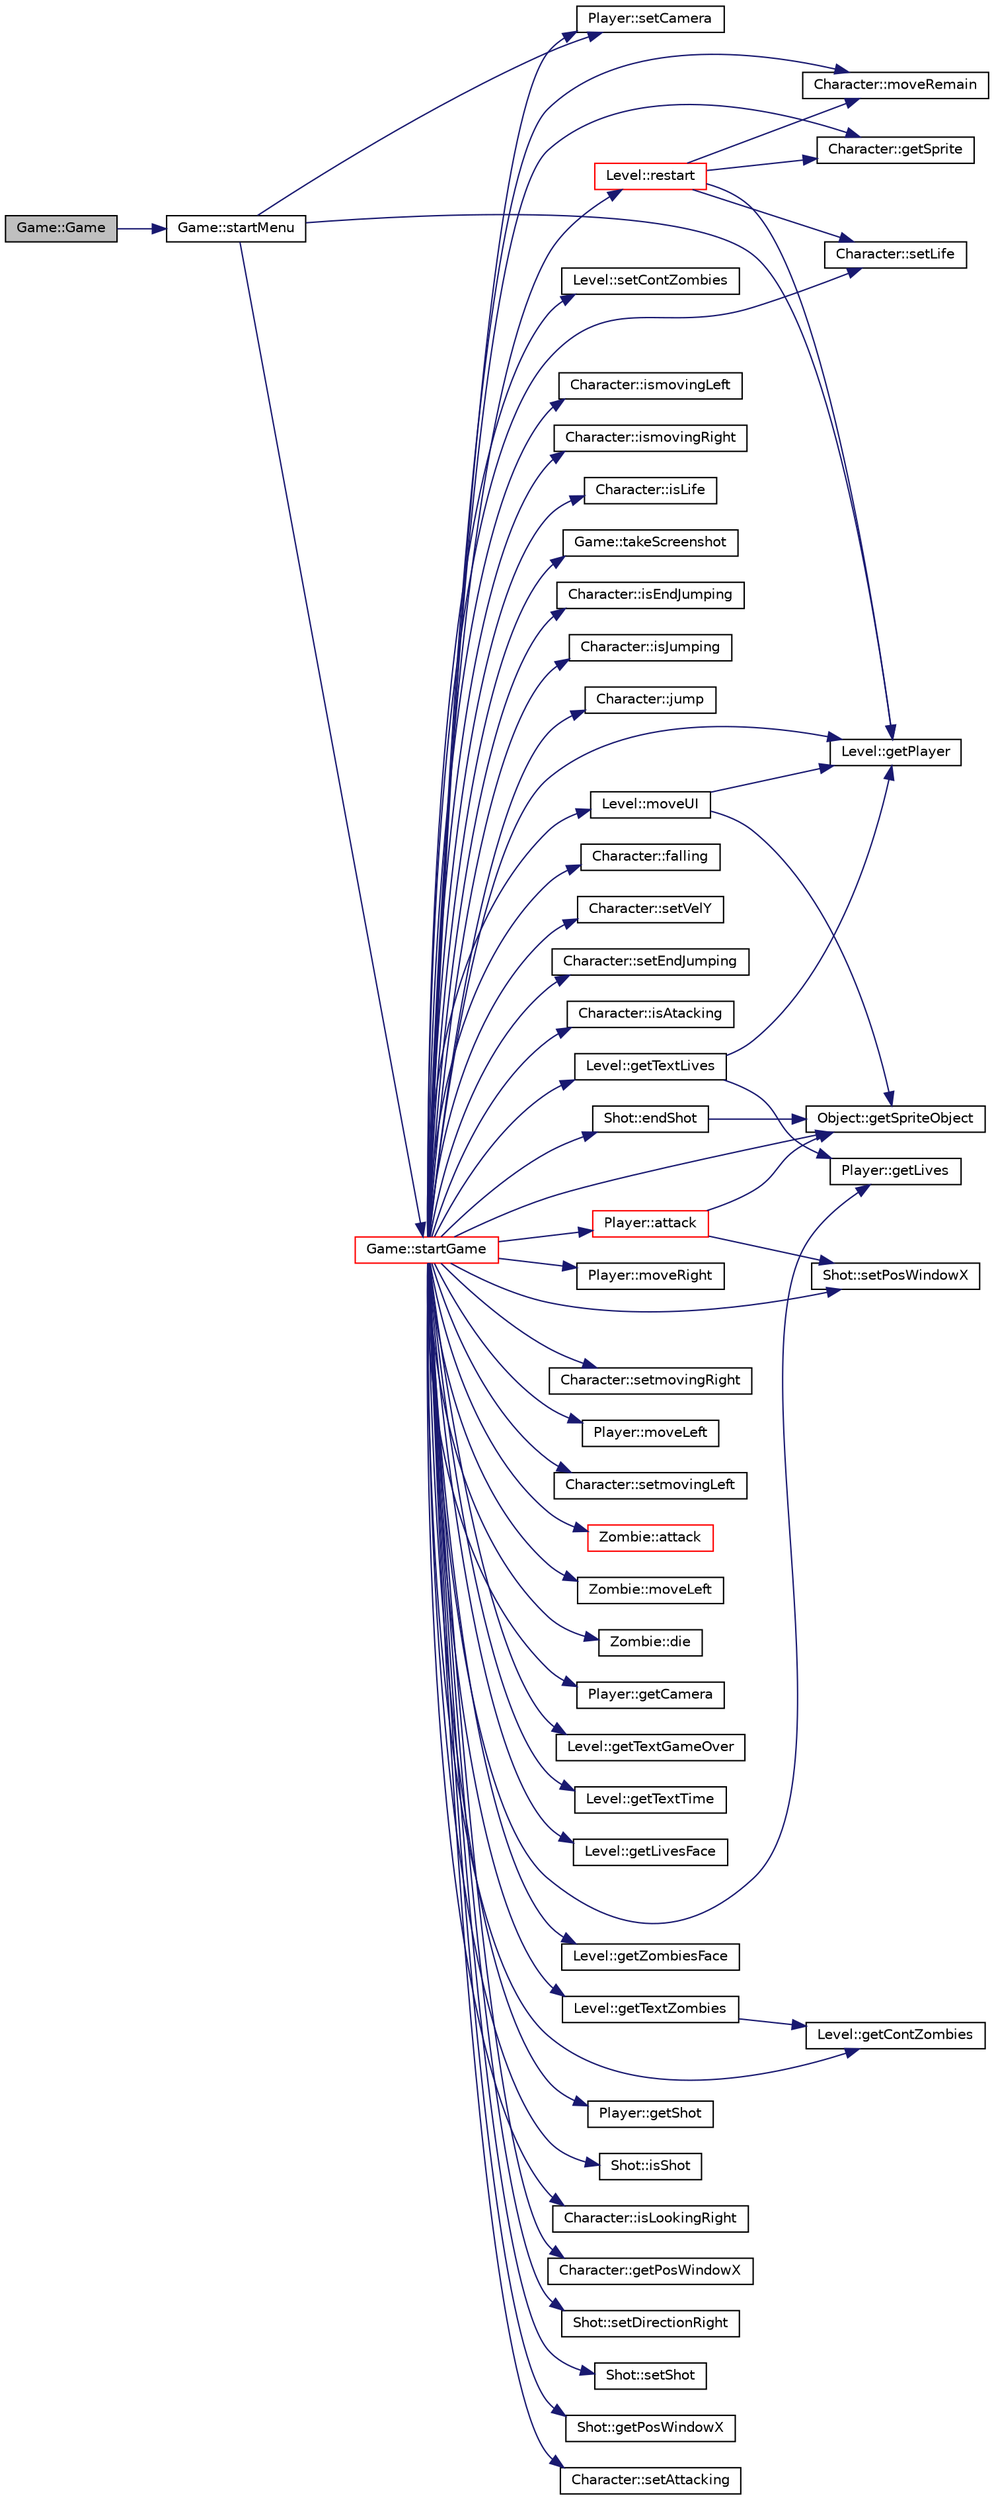digraph "Game::Game"
{
  edge [fontname="Helvetica",fontsize="10",labelfontname="Helvetica",labelfontsize="10"];
  node [fontname="Helvetica",fontsize="10",shape=record];
  rankdir="LR";
  Node1 [label="Game::Game",height=0.2,width=0.4,color="black", fillcolor="grey75", style="filled" fontcolor="black"];
  Node1 -> Node2 [color="midnightblue",fontsize="10",style="solid",fontname="Helvetica"];
  Node2 [label="Game::startMenu",height=0.2,width=0.4,color="black", fillcolor="white", style="filled",URL="$class_game.html#aee9d460c00d3f3a1f498201b924f6a80",tooltip="Do the menu begins."];
  Node2 -> Node3 [color="midnightblue",fontsize="10",style="solid",fontname="Helvetica"];
  Node3 [label="Level::getPlayer",height=0.2,width=0.4,color="black", fillcolor="white", style="filled",URL="$class_level.html#a98b9579253fbf55f7d631853c4cd7e9c",tooltip="Return the player in the level."];
  Node2 -> Node4 [color="midnightblue",fontsize="10",style="solid",fontname="Helvetica"];
  Node4 [label="Player::setCamera",height=0.2,width=0.4,color="black", fillcolor="white", style="filled",URL="$class_player.html#a7981140919384b4a44849ac327472f31",tooltip="Set the camera player from the parameter."];
  Node2 -> Node5 [color="midnightblue",fontsize="10",style="solid",fontname="Helvetica"];
  Node5 [label="Game::startGame",height=0.2,width=0.4,color="red", fillcolor="white", style="filled",URL="$class_game.html#ae8638ccdb0ef3bf39a6affa30aa1258f",tooltip="Do the game begins."];
  Node5 -> Node3 [color="midnightblue",fontsize="10",style="solid",fontname="Helvetica"];
  Node5 -> Node6 [color="midnightblue",fontsize="10",style="solid",fontname="Helvetica"];
  Node6 [label="Character::ismovingLeft",height=0.2,width=0.4,color="black", fillcolor="white", style="filled",URL="$class_character.html#ac50618272d92f669ba4fc219bfbbbcba",tooltip="Method to return movingLeft."];
  Node5 -> Node7 [color="midnightblue",fontsize="10",style="solid",fontname="Helvetica"];
  Node7 [label="Character::ismovingRight",height=0.2,width=0.4,color="black", fillcolor="white", style="filled",URL="$class_character.html#a3eb574ad29a453484f7fe595a8cfdfb9",tooltip="Method to return movingRight."];
  Node5 -> Node8 [color="midnightblue",fontsize="10",style="solid",fontname="Helvetica"];
  Node8 [label="Character::isLife",height=0.2,width=0.4,color="black", fillcolor="white", style="filled",URL="$class_character.html#ad80e3cbd06c5bf59c908b265f93e4d8f",tooltip="Return if the character is alive."];
  Node5 -> Node9 [color="midnightblue",fontsize="10",style="solid",fontname="Helvetica"];
  Node9 [label="Character::moveRemain",height=0.2,width=0.4,color="black", fillcolor="white", style="filled",URL="$class_character.html#aa3b9b4525ef97b6d3efe41db9d8ef86a",tooltip="Method to remain player."];
  Node5 -> Node10 [color="midnightblue",fontsize="10",style="solid",fontname="Helvetica"];
  Node10 [label="Game::takeScreenshot",height=0.2,width=0.4,color="black", fillcolor="white", style="filled",URL="$class_game.html#aff27656166e9ba39c3d427b6de5580a3",tooltip="When you call the method, this will take a screenshot of the game windows."];
  Node5 -> Node11 [color="midnightblue",fontsize="10",style="solid",fontname="Helvetica"];
  Node11 [label="Character::isEndJumping",height=0.2,width=0.4,color="black", fillcolor="white", style="filled",URL="$class_character.html#a333906444bc92fe63e986cfb026f277c",tooltip="Return if the character is end jumping."];
  Node5 -> Node12 [color="midnightblue",fontsize="10",style="solid",fontname="Helvetica"];
  Node12 [label="Character::isJumping",height=0.2,width=0.4,color="black", fillcolor="white", style="filled",URL="$class_character.html#a93201fbed6069c60c502aa8bda1d628b",tooltip="Return if the character is jumping."];
  Node5 -> Node13 [color="midnightblue",fontsize="10",style="solid",fontname="Helvetica"];
  Node13 [label="Character::jump",height=0.2,width=0.4,color="black", fillcolor="white", style="filled",URL="$class_character.html#a95cf7b5c50efcabc7e8731a5958b53ca",tooltip="Makes the character jump."];
  Node5 -> Node14 [color="midnightblue",fontsize="10",style="solid",fontname="Helvetica"];
  Node14 [label="Character::getSprite",height=0.2,width=0.4,color="black", fillcolor="white", style="filled",URL="$class_character.html#a3097508965d2581b566805897d88e94c",tooltip="Return the sprite pointer of the character."];
  Node5 -> Node15 [color="midnightblue",fontsize="10",style="solid",fontname="Helvetica"];
  Node15 [label="Object::getSpriteObject",height=0.2,width=0.4,color="black", fillcolor="white", style="filled",URL="$class_object.html#ae8e20b37d4ea189e187ba7e1762f30ce",tooltip="Return the sprite of the object."];
  Node5 -> Node16 [color="midnightblue",fontsize="10",style="solid",fontname="Helvetica"];
  Node16 [label="Character::falling",height=0.2,width=0.4,color="black", fillcolor="white", style="filled",URL="$class_character.html#a14b717c19eda3bb7f1e07365e16b0fc6",tooltip="Do the character falling."];
  Node5 -> Node17 [color="midnightblue",fontsize="10",style="solid",fontname="Helvetica"];
  Node17 [label="Character::setVelY",height=0.2,width=0.4,color="black", fillcolor="white", style="filled",URL="$class_character.html#a49fd467b5096f68807d001a5ddd742a7",tooltip="Method to set velY value."];
  Node5 -> Node18 [color="midnightblue",fontsize="10",style="solid",fontname="Helvetica"];
  Node18 [label="Character::setEndJumping",height=0.2,width=0.4,color="black", fillcolor="white", style="filled",URL="$class_character.html#ad0e8f875029bf0fb04a383acd2d41e48",tooltip="Method to set movingLeft true or false."];
  Node5 -> Node19 [color="midnightblue",fontsize="10",style="solid",fontname="Helvetica"];
  Node19 [label="Character::isAtacking",height=0.2,width=0.4,color="black", fillcolor="white", style="filled",URL="$class_character.html#afc714197d33fbe5e51fb1d96a6fd99a2",tooltip="Return if the character is end attacking."];
  Node5 -> Node20 [color="midnightblue",fontsize="10",style="solid",fontname="Helvetica"];
  Node20 [label="Player::attack",height=0.2,width=0.4,color="red", fillcolor="white", style="filled",URL="$class_player.html#aeea45f839f224a5320dfadfd2ff3ebe9",tooltip="The player will attack."];
  Node20 -> Node15 [color="midnightblue",fontsize="10",style="solid",fontname="Helvetica"];
  Node20 -> Node21 [color="midnightblue",fontsize="10",style="solid",fontname="Helvetica"];
  Node21 [label="Shot::setPosWindowX",height=0.2,width=0.4,color="black", fillcolor="white", style="filled",URL="$class_shot.html#a156c55ed3336d529833dd1b4653cd192",tooltip="Set the window position in X coordinate."];
  Node5 -> Node4 [color="midnightblue",fontsize="10",style="solid",fontname="Helvetica"];
  Node5 -> Node22 [color="midnightblue",fontsize="10",style="solid",fontname="Helvetica"];
  Node22 [label="Player::getLives",height=0.2,width=0.4,color="black", fillcolor="white", style="filled",URL="$class_player.html#af56ac33b9b2ebd9f97c8a6f485cf2d47",tooltip="Return the number of lives of the player."];
  Node5 -> Node23 [color="midnightblue",fontsize="10",style="solid",fontname="Helvetica"];
  Node23 [label="Level::restart",height=0.2,width=0.4,color="red", fillcolor="white", style="filled",URL="$class_level.html#ab18900b8195c469cc78c906216eb9eb0"];
  Node23 -> Node24 [color="midnightblue",fontsize="10",style="solid",fontname="Helvetica"];
  Node24 [label="Character::setLife",height=0.2,width=0.4,color="black", fillcolor="white", style="filled",URL="$class_character.html#a5a8ea4778880e93be55cb5e403d5f57f",tooltip="Method to set life true or false."];
  Node23 -> Node14 [color="midnightblue",fontsize="10",style="solid",fontname="Helvetica"];
  Node23 -> Node3 [color="midnightblue",fontsize="10",style="solid",fontname="Helvetica"];
  Node23 -> Node9 [color="midnightblue",fontsize="10",style="solid",fontname="Helvetica"];
  Node5 -> Node25 [color="midnightblue",fontsize="10",style="solid",fontname="Helvetica"];
  Node25 [label="Player::moveRight",height=0.2,width=0.4,color="black", fillcolor="white", style="filled",URL="$class_player.html#a6a2b68bc4b21d4c4a79a23b498896ec2",tooltip="Move the player to right."];
  Node5 -> Node26 [color="midnightblue",fontsize="10",style="solid",fontname="Helvetica"];
  Node26 [label="Level::moveUI",height=0.2,width=0.4,color="black", fillcolor="white", style="filled",URL="$class_level.html#ae40a3c287e77ecf606e811856c59bd2d",tooltip="Move the UI on the window."];
  Node26 -> Node3 [color="midnightblue",fontsize="10",style="solid",fontname="Helvetica"];
  Node26 -> Node15 [color="midnightblue",fontsize="10",style="solid",fontname="Helvetica"];
  Node5 -> Node27 [color="midnightblue",fontsize="10",style="solid",fontname="Helvetica"];
  Node27 [label="Character::setmovingRight",height=0.2,width=0.4,color="black", fillcolor="white", style="filled",URL="$class_character.html#ad030ed4e44f8f40bdce933e8af475d5b",tooltip="Method to set movingRight true or false."];
  Node5 -> Node28 [color="midnightblue",fontsize="10",style="solid",fontname="Helvetica"];
  Node28 [label="Player::moveLeft",height=0.2,width=0.4,color="black", fillcolor="white", style="filled",URL="$class_player.html#ae3bbcf1159bdc059bff1c2513f2505f7",tooltip="Move the player to left."];
  Node5 -> Node29 [color="midnightblue",fontsize="10",style="solid",fontname="Helvetica"];
  Node29 [label="Character::setmovingLeft",height=0.2,width=0.4,color="black", fillcolor="white", style="filled",URL="$class_character.html#aef4951b79fe3f6b3e71601bcc59e8a1a",tooltip="Method to set movingLeft true or false."];
  Node5 -> Node30 [color="midnightblue",fontsize="10",style="solid",fontname="Helvetica"];
  Node30 [label="Zombie::attack",height=0.2,width=0.4,color="red", fillcolor="white", style="filled",URL="$class_zombie.html#a3f1e081dcf3b13d17af5336cb09e4131",tooltip="Attack the player passed."];
  Node5 -> Node31 [color="midnightblue",fontsize="10",style="solid",fontname="Helvetica"];
  Node31 [label="Zombie::moveLeft",height=0.2,width=0.4,color="black", fillcolor="white", style="filled",URL="$class_zombie.html#a40f6dc6569aa2e5c25dfd14477c96c3f",tooltip="Method to move the zombie to left."];
  Node5 -> Node32 [color="midnightblue",fontsize="10",style="solid",fontname="Helvetica"];
  Node32 [label="Zombie::die",height=0.2,width=0.4,color="black", fillcolor="white", style="filled",URL="$class_zombie.html#a3c3ac233bba072b5d725b1e646342da1",tooltip="The zombie die."];
  Node5 -> Node33 [color="midnightblue",fontsize="10",style="solid",fontname="Helvetica"];
  Node33 [label="Player::getCamera",height=0.2,width=0.4,color="black", fillcolor="white", style="filled",URL="$class_player.html#a95d44bc2e043b3d935c51a6eff12856e",tooltip="Return the camera of the player."];
  Node5 -> Node34 [color="midnightblue",fontsize="10",style="solid",fontname="Helvetica"];
  Node34 [label="Level::getTextGameOver",height=0.2,width=0.4,color="black", fillcolor="white", style="filled",URL="$class_level.html#a87aac743e8efa705862d75cafa495298",tooltip="Return the text of game over."];
  Node5 -> Node35 [color="midnightblue",fontsize="10",style="solid",fontname="Helvetica"];
  Node35 [label="Level::getTextTime",height=0.2,width=0.4,color="black", fillcolor="white", style="filled",URL="$class_level.html#a662fe835f9befbb8ba41c0e68b66466c",tooltip="Return the text time."];
  Node5 -> Node36 [color="midnightblue",fontsize="10",style="solid",fontname="Helvetica"];
  Node36 [label="Level::getLivesFace",height=0.2,width=0.4,color="black", fillcolor="white", style="filled",URL="$class_level.html#acb264559367ba901d8984682e5294ee0",tooltip="Return the Object livesFace to the IU."];
  Node5 -> Node37 [color="midnightblue",fontsize="10",style="solid",fontname="Helvetica"];
  Node37 [label="Level::getTextLives",height=0.2,width=0.4,color="black", fillcolor="white", style="filled",URL="$class_level.html#ab17b520594ac84d957e41c362f0832d8",tooltip="Return the text lives."];
  Node37 -> Node3 [color="midnightblue",fontsize="10",style="solid",fontname="Helvetica"];
  Node37 -> Node22 [color="midnightblue",fontsize="10",style="solid",fontname="Helvetica"];
  Node5 -> Node38 [color="midnightblue",fontsize="10",style="solid",fontname="Helvetica"];
  Node38 [label="Level::getZombiesFace",height=0.2,width=0.4,color="black", fillcolor="white", style="filled",URL="$class_level.html#a2a61d7e1a3cdc2512c968e338680d598",tooltip="Return the Object ZombiesFace to the IU."];
  Node5 -> Node39 [color="midnightblue",fontsize="10",style="solid",fontname="Helvetica"];
  Node39 [label="Level::getTextZombies",height=0.2,width=0.4,color="black", fillcolor="white", style="filled",URL="$class_level.html#a9015dd13f298858db7071ed32a204625",tooltip="Return the text of zombies."];
  Node39 -> Node40 [color="midnightblue",fontsize="10",style="solid",fontname="Helvetica"];
  Node40 [label="Level::getContZombies",height=0.2,width=0.4,color="black", fillcolor="white", style="filled",URL="$class_level.html#ae344b07e05dacbac2ea2d55095c69460",tooltip="Return the number of zombies that pass the window."];
  Node5 -> Node41 [color="midnightblue",fontsize="10",style="solid",fontname="Helvetica"];
  Node41 [label="Player::getShot",height=0.2,width=0.4,color="black", fillcolor="white", style="filled",URL="$class_player.html#a7f6097dc061aca1326d9d7b398a2e8ba",tooltip="Return the shot object of the player."];
  Node5 -> Node42 [color="midnightblue",fontsize="10",style="solid",fontname="Helvetica"];
  Node42 [label="Shot::isShot",height=0.2,width=0.4,color="black", fillcolor="white", style="filled",URL="$class_shot.html#a328a70c7ea277d15f2ad120ca55f85e4",tooltip="Return true if the object is shot, else will return false."];
  Node5 -> Node43 [color="midnightblue",fontsize="10",style="solid",fontname="Helvetica"];
  Node43 [label="Character::isLookingRight",height=0.2,width=0.4,color="black", fillcolor="white", style="filled",URL="$class_character.html#ad69db74d356ec3c3ea02a55ff424fc7f",tooltip="Return if the character is looking right."];
  Node5 -> Node21 [color="midnightblue",fontsize="10",style="solid",fontname="Helvetica"];
  Node5 -> Node44 [color="midnightblue",fontsize="10",style="solid",fontname="Helvetica"];
  Node44 [label="Character::getPosWindowX",height=0.2,width=0.4,color="black", fillcolor="white", style="filled",URL="$class_character.html#a0d5768089ecdad34d59945ccbd6294ba",tooltip="Return the sprite position in window."];
  Node5 -> Node45 [color="midnightblue",fontsize="10",style="solid",fontname="Helvetica"];
  Node45 [label="Shot::setDirectionRight",height=0.2,width=0.4,color="black", fillcolor="white", style="filled",URL="$class_shot.html#a77df0effc73cdd73661c6c40c4f81f2a",tooltip="Set the direction of the shot."];
  Node5 -> Node46 [color="midnightblue",fontsize="10",style="solid",fontname="Helvetica"];
  Node46 [label="Shot::setShot",height=0.2,width=0.4,color="black", fillcolor="white", style="filled",URL="$class_shot.html#a733217564c6757e6040a5e1eef75a322",tooltip="Put the show picture away from window."];
  Node5 -> Node47 [color="midnightblue",fontsize="10",style="solid",fontname="Helvetica"];
  Node47 [label="Shot::getPosWindowX",height=0.2,width=0.4,color="black", fillcolor="white", style="filled",URL="$class_shot.html#aed9bc48d9b7c29aa6a618ce9432e0b0a",tooltip="Return position in X coordinate on window."];
  Node5 -> Node48 [color="midnightblue",fontsize="10",style="solid",fontname="Helvetica"];
  Node48 [label="Character::setAttacking",height=0.2,width=0.4,color="black", fillcolor="white", style="filled",URL="$class_character.html#a9d4f5614ee232c3682c844202583065d",tooltip="Method to set attacking true or false."];
  Node5 -> Node49 [color="midnightblue",fontsize="10",style="solid",fontname="Helvetica"];
  Node49 [label="Shot::endShot",height=0.2,width=0.4,color="black", fillcolor="white", style="filled",URL="$class_shot.html#aec0c0a81b70545d57edcb1f064c188ea",tooltip="Put the show picture away from window."];
  Node49 -> Node15 [color="midnightblue",fontsize="10",style="solid",fontname="Helvetica"];
  Node5 -> Node24 [color="midnightblue",fontsize="10",style="solid",fontname="Helvetica"];
  Node5 -> Node50 [color="midnightblue",fontsize="10",style="solid",fontname="Helvetica"];
  Node50 [label="Level::setContZombies",height=0.2,width=0.4,color="black", fillcolor="white", style="filled",URL="$class_level.html#a43434ba8740034bba98669f9c9b67214",tooltip="Put the contZombies the number of parameter."];
  Node5 -> Node40 [color="midnightblue",fontsize="10",style="solid",fontname="Helvetica"];
}
